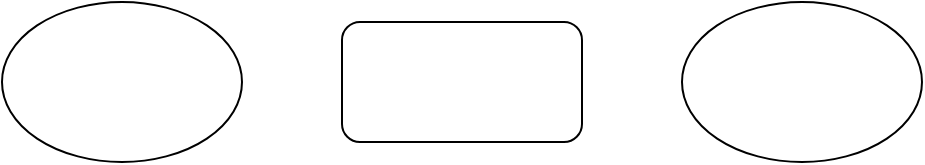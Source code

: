 <mxfile version="21.1.4" type="github">
  <diagram name="第 1 页" id="ibek6lMnDJzG3WP9iXHh">
    <mxGraphModel dx="1434" dy="764" grid="1" gridSize="10" guides="1" tooltips="1" connect="1" arrows="1" fold="1" page="1" pageScale="1" pageWidth="827" pageHeight="1169" math="0" shadow="0">
      <root>
        <mxCell id="0" />
        <mxCell id="1" parent="0" />
        <mxCell id="C03Pb8WkSh5u7bPRK9K3-1" value="" style="ellipse;whiteSpace=wrap;html=1;" vertex="1" parent="1">
          <mxGeometry x="60" y="100" width="120" height="80" as="geometry" />
        </mxCell>
        <mxCell id="C03Pb8WkSh5u7bPRK9K3-2" value="" style="rounded=1;whiteSpace=wrap;html=1;" vertex="1" parent="1">
          <mxGeometry x="230" y="110" width="120" height="60" as="geometry" />
        </mxCell>
        <mxCell id="C03Pb8WkSh5u7bPRK9K3-3" value="" style="ellipse;whiteSpace=wrap;html=1;" vertex="1" parent="1">
          <mxGeometry x="400" y="100" width="120" height="80" as="geometry" />
        </mxCell>
      </root>
    </mxGraphModel>
  </diagram>
</mxfile>
